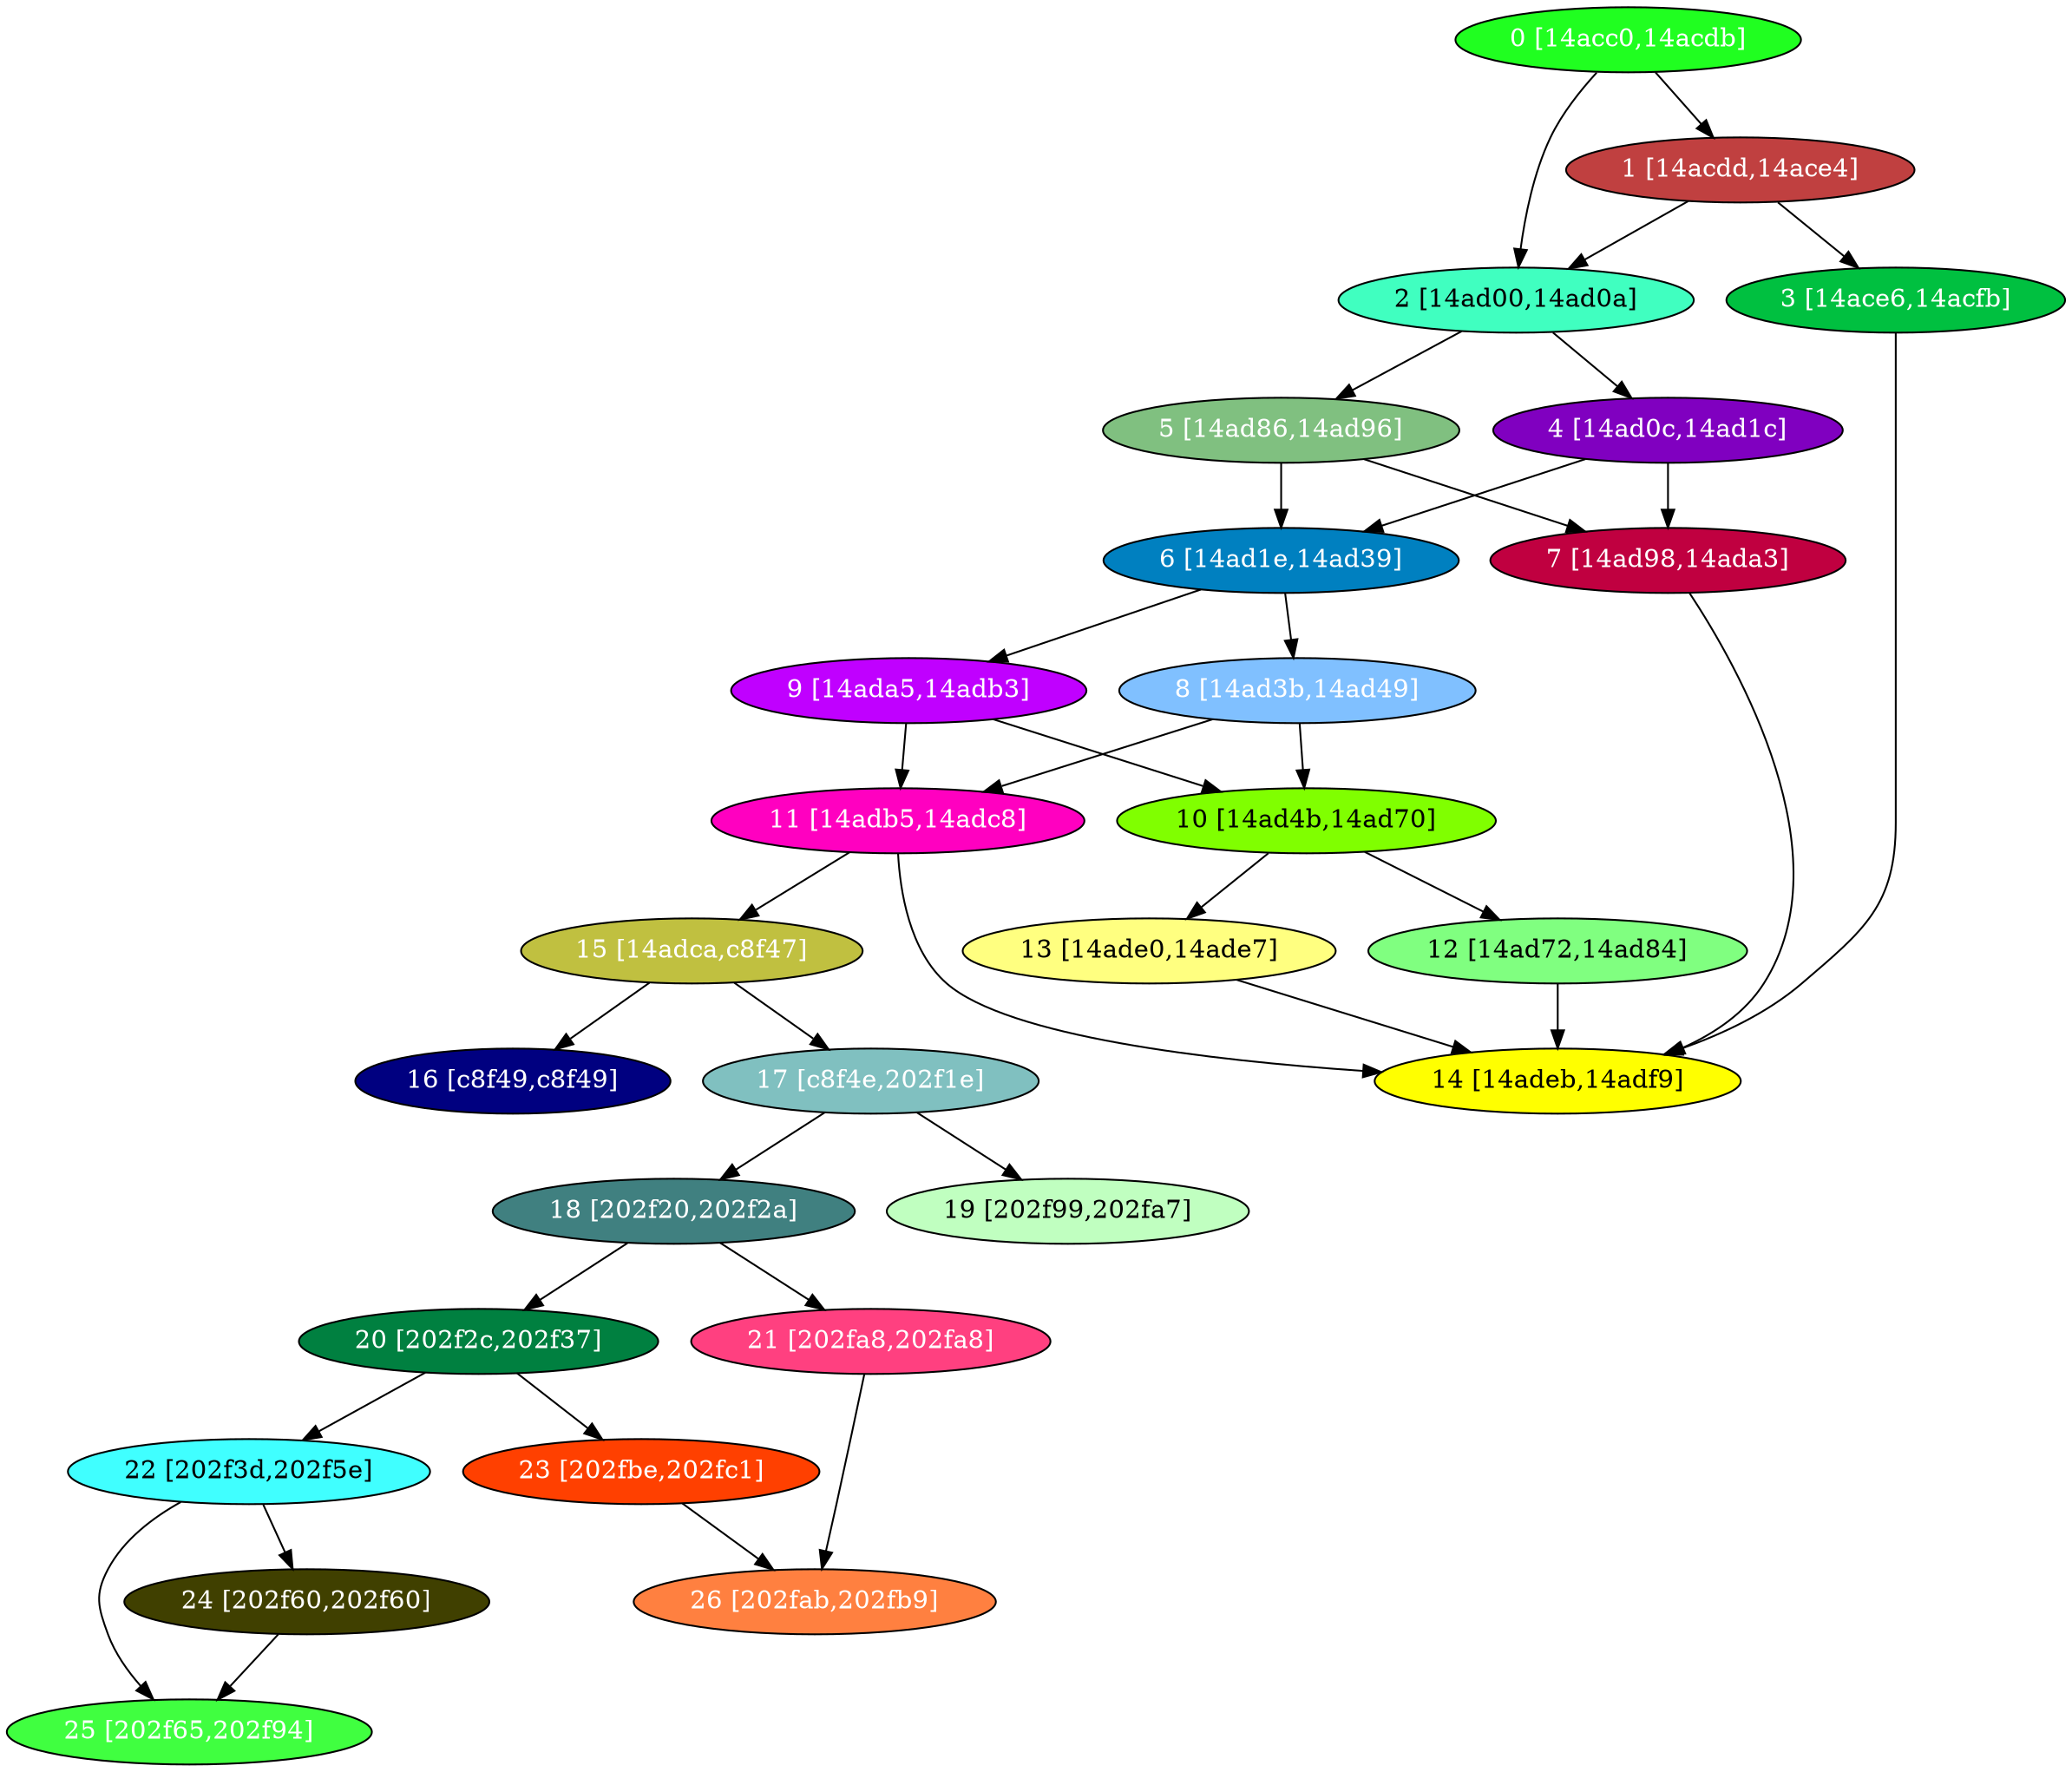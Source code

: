 diGraph libnss3{
	libnss3_0  [style=filled fillcolor="#20FF20" fontcolor="#ffffff" shape=oval label="0 [14acc0,14acdb]"]
	libnss3_1  [style=filled fillcolor="#C04040" fontcolor="#ffffff" shape=oval label="1 [14acdd,14ace4]"]
	libnss3_2  [style=filled fillcolor="#40FFC0" fontcolor="#000000" shape=oval label="2 [14ad00,14ad0a]"]
	libnss3_3  [style=filled fillcolor="#00C040" fontcolor="#ffffff" shape=oval label="3 [14ace6,14acfb]"]
	libnss3_4  [style=filled fillcolor="#8000C0" fontcolor="#ffffff" shape=oval label="4 [14ad0c,14ad1c]"]
	libnss3_5  [style=filled fillcolor="#80C080" fontcolor="#ffffff" shape=oval label="5 [14ad86,14ad96]"]
	libnss3_6  [style=filled fillcolor="#0080C0" fontcolor="#ffffff" shape=oval label="6 [14ad1e,14ad39]"]
	libnss3_7  [style=filled fillcolor="#C00040" fontcolor="#ffffff" shape=oval label="7 [14ad98,14ada3]"]
	libnss3_8  [style=filled fillcolor="#80C0FF" fontcolor="#ffffff" shape=oval label="8 [14ad3b,14ad49]"]
	libnss3_9  [style=filled fillcolor="#C000FF" fontcolor="#ffffff" shape=oval label="9 [14ada5,14adb3]"]
	libnss3_a  [style=filled fillcolor="#80FF00" fontcolor="#000000" shape=oval label="10 [14ad4b,14ad70]"]
	libnss3_b  [style=filled fillcolor="#FF00C0" fontcolor="#ffffff" shape=oval label="11 [14adb5,14adc8]"]
	libnss3_c  [style=filled fillcolor="#80FF80" fontcolor="#000000" shape=oval label="12 [14ad72,14ad84]"]
	libnss3_d  [style=filled fillcolor="#FFFF80" fontcolor="#000000" shape=oval label="13 [14ade0,14ade7]"]
	libnss3_e  [style=filled fillcolor="#FFFF00" fontcolor="#000000" shape=oval label="14 [14adeb,14adf9]"]
	libnss3_f  [style=filled fillcolor="#C0C040" fontcolor="#ffffff" shape=oval label="15 [14adca,c8f47]"]
	libnss3_10  [style=filled fillcolor="#000080" fontcolor="#ffffff" shape=oval label="16 [c8f49,c8f49]"]
	libnss3_11  [style=filled fillcolor="#80C0C0" fontcolor="#ffffff" shape=oval label="17 [c8f4e,202f1e]"]
	libnss3_12  [style=filled fillcolor="#408080" fontcolor="#ffffff" shape=oval label="18 [202f20,202f2a]"]
	libnss3_13  [style=filled fillcolor="#C0FFC0" fontcolor="#000000" shape=oval label="19 [202f99,202fa7]"]
	libnss3_14  [style=filled fillcolor="#008040" fontcolor="#ffffff" shape=oval label="20 [202f2c,202f37]"]
	libnss3_15  [style=filled fillcolor="#FF4080" fontcolor="#ffffff" shape=oval label="21 [202fa8,202fa8]"]
	libnss3_16  [style=filled fillcolor="#40FFFF" fontcolor="#000000" shape=oval label="22 [202f3d,202f5e]"]
	libnss3_17  [style=filled fillcolor="#FF4000" fontcolor="#ffffff" shape=oval label="23 [202fbe,202fc1]"]
	libnss3_18  [style=filled fillcolor="#404000" fontcolor="#ffffff" shape=oval label="24 [202f60,202f60]"]
	libnss3_19  [style=filled fillcolor="#40FF40" fontcolor="#ffffff" shape=oval label="25 [202f65,202f94]"]
	libnss3_1a  [style=filled fillcolor="#FF8040" fontcolor="#ffffff" shape=oval label="26 [202fab,202fb9]"]

	libnss3_0 -> libnss3_1
	libnss3_0 -> libnss3_2
	libnss3_1 -> libnss3_2
	libnss3_1 -> libnss3_3
	libnss3_2 -> libnss3_4
	libnss3_2 -> libnss3_5
	libnss3_3 -> libnss3_e
	libnss3_4 -> libnss3_6
	libnss3_4 -> libnss3_7
	libnss3_5 -> libnss3_6
	libnss3_5 -> libnss3_7
	libnss3_6 -> libnss3_8
	libnss3_6 -> libnss3_9
	libnss3_7 -> libnss3_e
	libnss3_8 -> libnss3_a
	libnss3_8 -> libnss3_b
	libnss3_9 -> libnss3_a
	libnss3_9 -> libnss3_b
	libnss3_a -> libnss3_c
	libnss3_a -> libnss3_d
	libnss3_b -> libnss3_e
	libnss3_b -> libnss3_f
	libnss3_c -> libnss3_e
	libnss3_d -> libnss3_e
	libnss3_f -> libnss3_10
	libnss3_f -> libnss3_11
	libnss3_11 -> libnss3_12
	libnss3_11 -> libnss3_13
	libnss3_12 -> libnss3_14
	libnss3_12 -> libnss3_15
	libnss3_14 -> libnss3_16
	libnss3_14 -> libnss3_17
	libnss3_15 -> libnss3_1a
	libnss3_16 -> libnss3_18
	libnss3_16 -> libnss3_19
	libnss3_17 -> libnss3_1a
	libnss3_18 -> libnss3_19
}